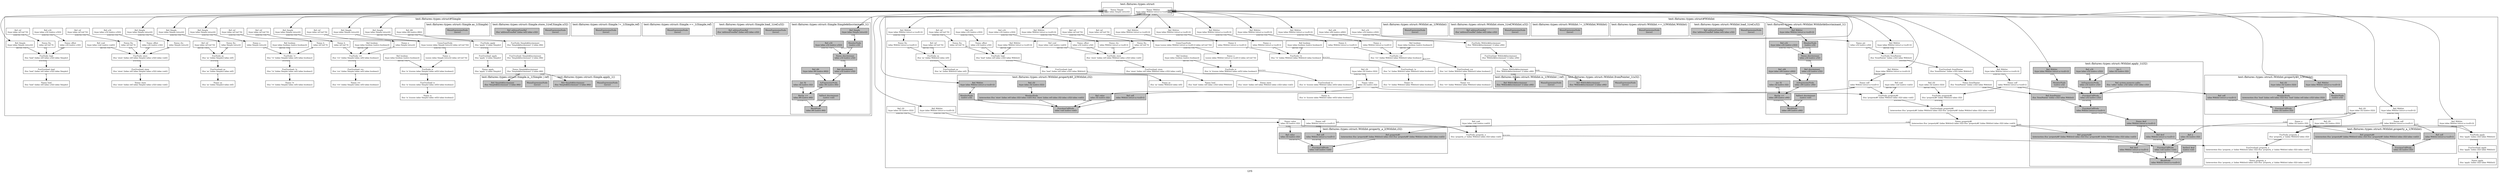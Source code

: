 digraph LYS {
  node [shape=box,fontsize=10];
  subgraph "cluster_test::fixtures::types::struct" {
    1 [label="Name: Simple\n(type (alias Simple (struct)))", fillcolor=grey];
    2 [label="Name: WithInt\n(type (alias WithInt (struct a:<null>)))", fillcolor=grey];
    label="test::fixtures::types::struct";
  }
  subgraph "cluster_test::fixtures::types::struct#Simple" {
    3 [label="FunOverload: Simple$discriminant\n(fun 'Simple$discriminant' () (alias i64))", fillcolor=grey];
    4 [label="FunNode: Simple$discriminant\n(fun 'Simple$discriminant' () (alias i64))", fillcolor=grey];
    5 [label="Ref: i64\n(type (alias i64 (native i64)))", fillcolor=grey];
    6 [label="Name: Simple$discriminant\n(fun 'Simple$discriminant' () (alias i64))", fillcolor=grey];
    7 [label="FunOverload: apply\n(fun 'apply' () (alias Simple))", fillcolor=grey];
    8 [label="FunNode: apply\n(fun 'apply' () (alias Simple))", fillcolor=grey];
    9 [label="Ref: Simple\n(type (alias Simple (struct)))", fillcolor=grey];
    10 [label="Name: apply\n(fun 'apply' () (alias Simple))", fillcolor=grey];
    11 [label="FunOverload: is\n(fun 'is' ((union (alias Simple) (alias ref))) (alias boolean))", fillcolor=grey];
    12 [label="FunNode: is\n(fun 'is' ((union (alias Simple) (alias ref))) (alias boolean))", fillcolor=grey];
    13 [label="Name: a\n(union (alias Simple (struct)) (alias ref (ref ?)))", fillcolor=grey];
    14 [label="UnionTypeNode\n(type (union (alias Simple (struct)) (alias ref (ref ?))))", fillcolor=grey];
    15 [label="Ref: Simple\n(type (alias Simple (struct)))", fillcolor=grey];
    16 [label="Ref: ref\n(type (alias ref (ref ?)))", fillcolor=grey];
    17 [label="Ref: boolean\n(type (alias boolean (native boolean)))", fillcolor=grey];
    18 [label="Name: is\n(fun 'is' ((union (alias Simple) (alias ref))) (alias boolean))", fillcolor=grey];
    19 [label="FunOverload: ==\n(fun '==' ((alias Simple) (alias ref)) (alias boolean))", fillcolor=grey];
    20 [label="FunNode: ==\n(fun '==' ((alias Simple) (alias ref)) (alias boolean))", fillcolor=grey];
    21 [label="Name: a\n(alias Simple (struct))", fillcolor=grey];
    22 [label="Ref: Simple\n(type (alias Simple (struct)))", fillcolor=grey];
    23 [label="Name: b\n(alias ref (ref ?))", fillcolor=grey];
    24 [label="Ref: ref\n(type (alias ref (ref ?)))", fillcolor=grey];
    25 [label="Ref: boolean\n(type (alias boolean (native boolean)))", fillcolor=grey];
    26 [label="Name: ==\n(fun '==' ((alias Simple) (alias ref)) (alias boolean))", fillcolor=grey];
    27 [label="FunOverload: !=\n(fun '!=' ((alias Simple) (alias ref)) (alias boolean))", fillcolor=grey];
    28 [label="FunNode: !=\n(fun '!=' ((alias Simple) (alias ref)) (alias boolean))", fillcolor=grey];
    29 [label="Name: a\n(alias Simple (struct))", fillcolor=grey];
    30 [label="Ref: Simple\n(type (alias Simple (struct)))", fillcolor=grey];
    31 [label="Name: b\n(alias ref (ref ?))", fillcolor=grey];
    32 [label="Ref: ref\n(type (alias ref (ref ?)))", fillcolor=grey];
    33 [label="Ref: boolean\n(type (alias boolean (native boolean)))", fillcolor=grey];
    34 [label="Name: !=\n(fun '!=' ((alias Simple) (alias ref)) (alias boolean))", fillcolor=grey];
    35 [label="FunOverload: store\n(fun 'store' ((alias ref) (alias Simple) (alias u32)) (alias void))", fillcolor=grey];
    36 [label="FunNode: store\n(fun 'store' ((alias ref) (alias Simple) (alias u32)) (alias void))", fillcolor=grey];
    37 [label="Name: lhs\n(alias ref (ref ?))", fillcolor=grey];
    38 [label="Ref: ref\n(type (alias ref (ref ?)))", fillcolor=grey];
    39 [label="Name: rhs\n(alias Simple (struct))", fillcolor=grey];
    40 [label="Ref: Simple\n(type (alias Simple (struct)))", fillcolor=grey];
    41 [label="Name: offset\n(alias u32 (native u32))", fillcolor=grey];
    42 [label="Ref: u32\n(type (alias u32 (native u32)))", fillcolor=grey];
    43 [label="Ref: void\n(type (alias void (native void)))", fillcolor=grey];
    44 [label="Name: store\n(fun 'store' ((alias ref) (alias Simple) (alias u32)) (alias void))", fillcolor=grey];
    45 [label="FunOverload: load\n(fun 'load' ((alias ref) (alias u32)) (alias Simple))", fillcolor=grey];
    46 [label="FunNode: load\n(fun 'load' ((alias ref) (alias u32)) (alias Simple))", fillcolor=grey];
    47 [label="Name: lhs\n(alias ref (ref ?))", fillcolor=grey];
    48 [label="Ref: ref\n(type (alias ref (ref ?)))", fillcolor=grey];
    49 [label="Name: offset\n(alias u32 (native u32))", fillcolor=grey];
    50 [label="Ref: u32\n(type (alias u32 (native u32)))", fillcolor=grey];
    51 [label="Ref: Simple\n(type (alias Simple (struct)))", fillcolor=grey];
    52 [label="Name: load\n(fun 'load' ((alias ref) (alias u32)) (alias Simple))", fillcolor=grey];
    53 [label="FunOverload: as\n(fun 'as' ((alias Simple)) (alias ref))", fillcolor=grey];
    54 [label="FunNode: as\n(fun 'as' ((alias Simple)) (alias ref))", fillcolor=grey];
    55 [label="Name: lhs\n(alias Simple (struct))", fillcolor=grey];
    56 [label="Ref: Simple\n(type (alias Simple (struct)))", fillcolor=grey];
    57 [label="Ref: ref\n(type (alias ref (ref ?)))", fillcolor=grey];
    58 [label="Name: as\n(fun 'as' ((alias Simple)) (alias ref))", fillcolor=grey];
    subgraph "cluster_test::fixtures::types::struct#Simple_0" { rankdir=TB;
      node [style=filled, fillcolor=grey];
      59 [label="BlockNode\n(alias i64 (native i64))", fillcolor=grey];
      60 [label="ValDecl: discriminant\n(native void)", fillcolor=grey];
      61 [label="Name: discriminant\n(alias u32 (native u32))", fillcolor=grey];
      62 [label="Ref: u32\n(type (alias u32 (native u32)))", fillcolor=grey];
      63 [label="MemberNode\n(native u32)", fillcolor=grey];
      64 [label="Ref: Simple\n(type (alias Simple (struct)))", fillcolor=grey];
      65 [label="BinOp: <<\n(alias i64 (native i64))", fillcolor=grey];
      66 [label="AsExpressionNode\n(alias i64 (native i64))", fillcolor=grey];
      67 [label="Ref: discriminant\n(alias u32 (native u32))", fillcolor=grey];
      68 [label="Ref: i64\n(type (alias i64 (native i64)))", fillcolor=grey];
      69 [label="Int: 32\n(alias i32 (native i32))", fillcolor=grey];
      label="test::fixtures::types::struct::Simple.Simple$discriminant_1()";
    }
    subgraph "cluster_test::fixtures::types::struct#Simple_1" { rankdir=TB;
      node [style=filled, fillcolor=grey];
      70 [label="WasmExpressionNode\n(never)", fillcolor=grey];
      71 [label="Ref: Simple$discriminant\n(fun 'Simple$discriminant' () (alias i64))", fillcolor=grey];
      label="test::fixtures::types::struct::Simple.apply_1()";
    }
    subgraph "cluster_test::fixtures::types::struct#Simple_2" { rankdir=TB;
      node [style=filled, fillcolor=grey];
      72 [label="WasmExpressionNode\n(never)", fillcolor=grey];
      73 [label="Ref: addressFromRef\n(fun 'addressFromRef' ((alias ref)) (alias u32))", fillcolor=grey];
      label="test::fixtures::types::struct::Simple.load_1(ref,u32)";
    }
    subgraph "cluster_test::fixtures::types::struct#Simple_3" { rankdir=TB;
      node [style=filled, fillcolor=grey];
      74 [label="WasmExpressionNode\n(never)", fillcolor=grey];
      label="test::fixtures::types::struct::Simple.==_1(Simple,ref)";
    }
    subgraph "cluster_test::fixtures::types::struct#Simple_4" { rankdir=TB;
      node [style=filled, fillcolor=grey];
      75 [label="WasmExpressionNode\n(never)", fillcolor=grey];
      label="test::fixtures::types::struct::Simple.!=_1(Simple,ref)";
    }
    subgraph "cluster_test::fixtures::types::struct#Simple_5" { rankdir=TB;
      node [style=filled, fillcolor=grey];
      76 [label="WasmExpressionNode\n(never)", fillcolor=grey];
      77 [label="Ref: addressFromRef\n(fun 'addressFromRef' ((alias ref)) (alias u32))", fillcolor=grey];
      label="test::fixtures::types::struct::Simple.store_1(ref,Simple,u32)";
    }
    subgraph "cluster_test::fixtures::types::struct#Simple_6" { rankdir=TB;
      node [style=filled, fillcolor=grey];
      78 [label="WasmExpressionNode\n(never)", fillcolor=grey];
      label="test::fixtures::types::struct::Simple.as_1(Simple)";
    }
    subgraph "cluster_test::fixtures::types::struct#Simple_7" { rankdir=TB;
      node [style=filled, fillcolor=grey];
      79 [label="WasmExpressionNode\n(never)", fillcolor=grey];
      80 [label="Ref: Simple$discriminant\n(fun 'Simple$discriminant' () (alias i64))", fillcolor=grey];
      label="test::fixtures::types::struct::Simple.is_1(Simple | ref)";
    }
    label="test::fixtures::types::struct#Simple";
  }
  subgraph "cluster_test::fixtures::types::struct#WithInt" {
    81 [label="FunOverload: WithInt$discriminant\n(fun 'WithInt$discriminant' () (alias u64))", fillcolor=grey];
    82 [label="FunNode: WithInt$discriminant\n(fun 'WithInt$discriminant' () (alias u64))", fillcolor=grey];
    83 [label="Ref: u64\n(type (alias u64 (native u64)))", fillcolor=grey];
    84 [label="Name: WithInt$discriminant\n(fun 'WithInt$discriminant' () (alias u64))", fillcolor=grey];
    85 [label="FunOverload: apply\n(fun 'apply' ((alias i32)) (alias WithInt))", fillcolor=grey];
    86 [label="FunNode: apply\n(fun 'apply' ((alias i32)) (alias WithInt))", fillcolor=grey];
    87 [label="Name: a\n(alias i32 (native i32))", fillcolor=grey];
    88 [label="Ref: i32\n(type (alias i32 (native i32)))", fillcolor=grey];
    89 [label="Ref: WithInt\n(type (alias WithInt (struct a:<null>)))", fillcolor=grey];
    90 [label="Name: apply\n(fun 'apply' ((alias i32)) (alias WithInt))", fillcolor=grey];
    91 [label="FunOverload: fromPointer\n(fun 'fromPointer' ((alias u32)) (alias WithInt))", fillcolor=grey];
    92 [label="FunNode: fromPointer\n(fun 'fromPointer' ((alias u32)) (alias WithInt))", fillcolor=grey];
    93 [label="Name: ptr\n(alias u32 (native u32))", fillcolor=grey];
    94 [label="Ref: u32\n(type (alias u32 (native u32)))", fillcolor=grey];
    95 [label="Ref: WithInt\n(type (alias WithInt (struct a:<null>)))", fillcolor=grey];
    96 [label="Name: fromPointer\n(fun 'fromPointer' ((alias u32)) (alias WithInt))", fillcolor=grey];
    97 [label="FunOverload: ==\n(fun '==' ((alias WithInt) (alias WithInt)) (alias boolean))", fillcolor=grey];
    98 [label="FunNode: ==\n(fun '==' ((alias WithInt) (alias WithInt)) (alias boolean))", fillcolor=grey];
    99 [label="Name: a\n(alias WithInt (struct a:<null>))", fillcolor=grey];
    100 [label="Ref: WithInt\n(type (alias WithInt (struct a:<null>)))", fillcolor=grey];
    101 [label="Name: b\n(alias WithInt (struct a:<null>))", fillcolor=grey];
    102 [label="Ref: WithInt\n(type (alias WithInt (struct a:<null>)))", fillcolor=grey];
    103 [label="Ref: boolean\n(type (alias boolean (native boolean)))", fillcolor=grey];
    104 [label="Name: ==\n(fun '==' ((alias WithInt) (alias WithInt)) (alias boolean))", fillcolor=grey];
    105 [label="FunOverload: !=\n(fun '!=' ((alias WithInt) (alias WithInt)) (alias boolean))", fillcolor=grey];
    106 [label="FunNode: !=\n(fun '!=' ((alias WithInt) (alias WithInt)) (alias boolean))", fillcolor=grey];
    107 [label="Name: a\n(alias WithInt (struct a:<null>))", fillcolor=grey];
    108 [label="Ref: WithInt\n(type (alias WithInt (struct a:<null>)))", fillcolor=grey];
    109 [label="Name: b\n(alias WithInt (struct a:<null>))", fillcolor=grey];
    110 [label="Ref: WithInt\n(type (alias WithInt (struct a:<null>)))", fillcolor=grey];
    111 [label="Ref: boolean\n(type (alias boolean (native boolean)))", fillcolor=grey];
    112 [label="Name: !=\n(fun '!=' ((alias WithInt) (alias WithInt)) (alias boolean))", fillcolor=grey];
    113 [label="FunOverload: property_a\n(intersection (fun 'property_a' ((alias WithInt)) (alias i32)) (fun 'property_a' ((alias WithInt) (alias i32)) (alias void)))", fillcolor=grey];
    114 [label="FunNode: property_a\n(fun 'property_a' ((alias WithInt)) (alias i32))", fillcolor=grey];
    115 [label="Name: self\n(alias WithInt (struct a:<null>))", fillcolor=grey];
    116 [label="Ref: WithInt\n(type (alias WithInt (struct a:<null>)))", fillcolor=grey];
    117 [label="Ref: i32\n(type (alias i32 (native i32)))", fillcolor=grey];
    118 [label="FunNode: property_a\n(fun 'property_a' ((alias WithInt) (alias i32)) (alias void))", fillcolor=grey];
    119 [label="Name: self\n(alias WithInt (struct a:<null>))", fillcolor=grey];
    120 [label="Ref: WithInt\n(type (alias WithInt (struct a:<null>)))", fillcolor=grey];
    121 [label="Name: value\n(alias i32 (native i32))", fillcolor=grey];
    122 [label="Ref: i32\n(type (alias i32 (native i32)))", fillcolor=grey];
    123 [label="Ref: void\n(type (alias void (native void)))", fillcolor=grey];
    124 [label="Name: property_a\n(intersection (fun 'property_a' ((alias WithInt)) (alias i32)) (fun 'property_a' ((alias WithInt) (alias i32)) (alias void)))", fillcolor=grey];
    125 [label="FunOverload: property$0\n(intersection (fun 'property$0' ((alias WithInt)) (alias i32)) (fun 'property$0' ((alias WithInt) (alias i32)) (alias void)))", fillcolor=grey];
    126 [label="FunNode: property$0\n(fun 'property$0' ((alias WithInt)) (alias i32))", fillcolor=grey];
    127 [label="Name: self\n(alias WithInt (struct a:<null>))", fillcolor=grey];
    128 [label="Ref: WithInt\n(type (alias WithInt (struct a:<null>)))", fillcolor=grey];
    129 [label="Ref: i32\n(type (alias i32 (native i32)))", fillcolor=grey];
    130 [label="FunNode: property$0\n(fun 'property$0' ((alias WithInt) (alias i32)) (alias void))", fillcolor=grey];
    131 [label="Name: self\n(alias WithInt (struct a:<null>))", fillcolor=grey];
    132 [label="Ref: WithInt\n(type (alias WithInt (struct a:<null>)))", fillcolor=grey];
    133 [label="Name: value\n(alias i32 (native i32))", fillcolor=grey];
    134 [label="Ref: i32\n(type (alias i32 (native i32)))", fillcolor=grey];
    135 [label="Ref: void\n(type (alias void (native void)))", fillcolor=grey];
    136 [label="Name: property$0\n(intersection (fun 'property$0' ((alias WithInt)) (alias i32)) (fun 'property$0' ((alias WithInt) (alias i32)) (alias void)))", fillcolor=grey];
    137 [label="FunOverload: is\n(fun 'is' ((union (alias WithInt) (alias ref))) (alias boolean))", fillcolor=grey];
    138 [label="FunNode: is\n(fun 'is' ((union (alias WithInt) (alias ref))) (alias boolean))", fillcolor=grey];
    139 [label="Name: a\n(union (alias WithInt (struct a:<null>)) (alias ref (ref ?)))", fillcolor=grey];
    140 [label="UnionTypeNode\n(type (union (alias WithInt (struct a:<null>)) (alias ref (ref ?))))", fillcolor=grey];
    141 [label="Ref: WithInt\n(type (alias WithInt (struct a:<null>)))", fillcolor=grey];
    142 [label="Ref: ref\n(type (alias ref (ref ?)))", fillcolor=grey];
    143 [label="Ref: boolean\n(type (alias boolean (native boolean)))", fillcolor=grey];
    144 [label="Name: is\n(fun 'is' ((union (alias WithInt) (alias ref))) (alias boolean))", fillcolor=grey];
    145 [label="FunOverload: store\n(fun 'store' ((alias ref) (alias WithInt) (alias u32)) (alias void))", fillcolor=grey];
    146 [label="FunNode: store\n(fun 'store' ((alias ref) (alias WithInt) (alias u32)) (alias void))", fillcolor=grey];
    147 [label="Name: lhs\n(alias ref (ref ?))", fillcolor=grey];
    148 [label="Ref: ref\n(type (alias ref (ref ?)))", fillcolor=grey];
    149 [label="Name: rhs\n(alias WithInt (struct a:<null>))", fillcolor=grey];
    150 [label="Ref: WithInt\n(type (alias WithInt (struct a:<null>)))", fillcolor=grey];
    151 [label="Name: offset\n(alias u32 (native u32))", fillcolor=grey];
    152 [label="Ref: u32\n(type (alias u32 (native u32)))", fillcolor=grey];
    153 [label="Ref: void\n(type (alias void (native void)))", fillcolor=grey];
    154 [label="Name: store\n(fun 'store' ((alias ref) (alias WithInt) (alias u32)) (alias void))", fillcolor=grey];
    155 [label="FunOverload: load\n(fun 'load' ((alias ref) (alias u32)) (alias WithInt))", fillcolor=grey];
    156 [label="FunNode: load\n(fun 'load' ((alias ref) (alias u32)) (alias WithInt))", fillcolor=grey];
    157 [label="Name: lhs\n(alias ref (ref ?))", fillcolor=grey];
    158 [label="Ref: ref\n(type (alias ref (ref ?)))", fillcolor=grey];
    159 [label="Name: offset\n(alias u32 (native u32))", fillcolor=grey];
    160 [label="Ref: u32\n(type (alias u32 (native u32)))", fillcolor=grey];
    161 [label="Ref: WithInt\n(type (alias WithInt (struct a:<null>)))", fillcolor=grey];
    162 [label="Name: load\n(fun 'load' ((alias ref) (alias u32)) (alias WithInt))", fillcolor=grey];
    163 [label="FunOverload: as\n(fun 'as' ((alias WithInt)) (alias ref))", fillcolor=grey];
    164 [label="FunNode: as\n(fun 'as' ((alias WithInt)) (alias ref))", fillcolor=grey];
    165 [label="Name: lhs\n(alias WithInt (struct a:<null>))", fillcolor=grey];
    166 [label="Ref: WithInt\n(type (alias WithInt (struct a:<null>)))", fillcolor=grey];
    167 [label="Ref: ref\n(type (alias ref (ref ?)))", fillcolor=grey];
    168 [label="Name: as\n(fun 'as' ((alias WithInt)) (alias ref))", fillcolor=grey];
    subgraph "cluster_test::fixtures::types::struct#WithInt_0" { rankdir=TB;
      node [style=filled, fillcolor=grey];
      169 [label="BlockNode\n(alias u64 (native u64))", fillcolor=grey];
      170 [label="ValDecl: discriminant\n(native void)", fillcolor=grey];
      171 [label="Name: discriminant\n(alias u32 (native u32))", fillcolor=grey];
      172 [label="Ref: u32\n(type (alias u32 (native u32)))", fillcolor=grey];
      173 [label="MemberNode\n(native u32)", fillcolor=grey];
      174 [label="Ref: WithInt\n(type (alias WithInt (struct a:<null>)))", fillcolor=grey];
      175 [label="BinOp: <<\n(alias u64 (native u64))", fillcolor=grey];
      176 [label="AsExpressionNode\n(alias u64 (native u64))", fillcolor=grey];
      177 [label="Ref: discriminant\n(alias u32 (native u32))", fillcolor=grey];
      178 [label="Ref: u64\n(type (alias u64 (native u64)))", fillcolor=grey];
      179 [label="Int: 32\n(alias i32 (native i32))", fillcolor=grey];
      label="test::fixtures::types::struct::WithInt.WithInt$discriminant_1()";
    }
    subgraph "cluster_test::fixtures::types::struct#WithInt_1" { rankdir=TB;
      node [style=filled, fillcolor=grey];
      180 [label="BlockNode\n(alias WithInt (struct a:<null>))", fillcolor=grey];
      181 [label="VarDecl: $ref\n(native void)", fillcolor=grey];
      182 [label="Name: $ref\n(alias WithInt (struct a:<null>))", fillcolor=grey];
      183 [label="FunctionCallNode\n(alias WithInt (struct a:<null>))", fillcolor=grey];
      184 [label="Ref: fromPointer\n(fun 'fromPointer' ((alias u32)) (alias WithInt))", fillcolor=grey];
      185 [label="FunctionCallNode\n(alias u32 (native u32))", fillcolor=grey];
      186 [label="Ref: system::memory::calloc\n(fun 'calloc' ((alias u32) (alias u32)) (alias u32))", fillcolor=grey];
      187 [label="AsExpressionNode\n(alias u32 (native u32))", fillcolor=grey];
      188 [label="Int: 1\n(alias i32 (native i32))", fillcolor=grey];
      189 [label="Ref: u32\n(type (alias u32 (native u32)))", fillcolor=grey];
      190 [label="MemberNode\n(native u32)", fillcolor=grey];
      191 [label="Ref: WithInt\n(type (alias WithInt (struct a:<null>)))", fillcolor=grey];
      192 [label="FunctionCallNode\n(alias void (native void))", fillcolor=grey];
      193 [label="Ref: property$0\n(intersection (fun 'property$0' ((alias WithInt)) (alias i32)) (fun 'property$0' ((alias WithInt) (alias i32)) (alias void)))", fillcolor=grey];
      194 [label="Ref: $ref\n(alias WithInt (struct a:<null>))", fillcolor=grey];
      195 [label="Ref: a\n(alias i32 (native i32))", fillcolor=grey];
      196 [label="Ref: $ref\n(alias WithInt (struct a:<null>))", fillcolor=grey];
      label="test::fixtures::types::struct::WithInt.apply_1(i32)";
    }
    subgraph "cluster_test::fixtures::types::struct#WithInt_2" { rankdir=TB;
      node [style=filled, fillcolor=grey];
      197 [label="WasmExpressionNode\n(never)", fillcolor=grey];
      198 [label="Ref: WithInt$discriminant\n(fun 'WithInt$discriminant' () (alias u64))", fillcolor=grey];
      label="test::fixtures::types::struct::WithInt.fromPointer_1(u32)";
    }
    subgraph "cluster_test::fixtures::types::struct#WithInt_3" { rankdir=TB;
      node [style=filled, fillcolor=grey];
      199 [label="FunctionCallNode\n(alias i32 (native i32))", fillcolor=grey];
      200 [label="MemberNode\n(intersection (fun 'load' ((alias ref)) (alias i32)) (fun 'load' ((alias ref) (alias u32)) (alias i32)))", fillcolor=grey];
      201 [label="Ref: i32\n(type (alias i32 (native i32)))", fillcolor=grey];
      202 [label="Ref: self\n(alias WithInt (struct a:<null>))", fillcolor=grey];
      203 [label="MemberNode\n(native u32)", fillcolor=grey];
      204 [label="Ref: WithInt\n(type (alias WithInt (struct a:<null>)))", fillcolor=grey];
      label="test::fixtures::types::struct::WithInt.property$0_1(WithInt)";
    }
    subgraph "cluster_test::fixtures::types::struct#WithInt_4" { rankdir=TB;
      node [style=filled, fillcolor=grey];
      205 [label="FunctionCallNode\n(alias void (native void))", fillcolor=grey];
      206 [label="MemberNode\n(intersection (fun 'store' ((alias ref) (alias i32)) (alias void)) (fun 'store' ((alias ref) (alias i32) (alias u32)) (alias void)))", fillcolor=grey];
      207 [label="Ref: i32\n(type (alias i32 (native i32)))", fillcolor=grey];
      208 [label="Ref: self\n(alias WithInt (struct a:<null>))", fillcolor=grey];
      209 [label="Ref: value\n(alias i32 (native i32))", fillcolor=grey];
      210 [label="MemberNode\n(native u32)", fillcolor=grey];
      211 [label="Ref: WithInt\n(type (alias WithInt (struct a:<null>)))", fillcolor=grey];
      label="test::fixtures::types::struct::WithInt.property$0_2(WithInt,i32)";
    }
    subgraph "cluster_test::fixtures::types::struct#WithInt_5" { rankdir=TB;
      node [style=filled, fillcolor=grey];
      212 [label="WasmExpressionNode\n(never)", fillcolor=grey];
      213 [label="Ref: addressFromRef\n(fun 'addressFromRef' ((alias ref)) (alias u32))", fillcolor=grey];
      label="test::fixtures::types::struct::WithInt.load_1(ref,u32)";
    }
    subgraph "cluster_test::fixtures::types::struct#WithInt_6" { rankdir=TB;
      node [style=filled, fillcolor=grey];
      214 [label="WasmExpressionNode\n(never)", fillcolor=grey];
      label="test::fixtures::types::struct::WithInt.==_1(WithInt,WithInt)";
    }
    subgraph "cluster_test::fixtures::types::struct#WithInt_7" { rankdir=TB;
      node [style=filled, fillcolor=grey];
      215 [label="WasmExpressionNode\n(never)", fillcolor=grey];
      label="test::fixtures::types::struct::WithInt.!=_1(WithInt,WithInt)";
    }
    subgraph "cluster_test::fixtures::types::struct#WithInt_8" { rankdir=TB;
      node [style=filled, fillcolor=grey];
      216 [label="FunctionCallNode\n(alias i32 (native i32))", fillcolor=grey];
      217 [label="Ref: property$0\n(intersection (fun 'property$0' ((alias WithInt)) (alias i32)) (fun 'property$0' ((alias WithInt) (alias i32)) (alias void)))", fillcolor=grey];
      218 [label="Ref: self\n(alias WithInt (struct a:<null>))", fillcolor=grey];
      label="test::fixtures::types::struct::WithInt.property_a_1(WithInt)";
    }
    subgraph "cluster_test::fixtures::types::struct#WithInt_9" { rankdir=TB;
      node [style=filled, fillcolor=grey];
      219 [label="FunctionCallNode\n(alias void (native void))", fillcolor=grey];
      220 [label="Ref: property$0\n(intersection (fun 'property$0' ((alias WithInt)) (alias i32)) (fun 'property$0' ((alias WithInt) (alias i32)) (alias void)))", fillcolor=grey];
      221 [label="Ref: self\n(alias WithInt (struct a:<null>))", fillcolor=grey];
      222 [label="Ref: value\n(alias i32 (native i32))", fillcolor=grey];
      label="test::fixtures::types::struct::WithInt.property_a_2(WithInt,i32)";
    }
    subgraph "cluster_test::fixtures::types::struct#WithInt_10" { rankdir=TB;
      node [style=filled, fillcolor=grey];
      223 [label="WasmExpressionNode\n(never)", fillcolor=grey];
      224 [label="Ref: addressFromRef\n(fun 'addressFromRef' ((alias ref)) (alias u32))", fillcolor=grey];
      label="test::fixtures::types::struct::WithInt.store_1(ref,WithInt,u32)";
    }
    subgraph "cluster_test::fixtures::types::struct#WithInt_11" { rankdir=TB;
      node [style=filled, fillcolor=grey];
      225 [label="WasmExpressionNode\n(never)", fillcolor=grey];
      label="test::fixtures::types::struct::WithInt.as_1(WithInt)";
    }
    subgraph "cluster_test::fixtures::types::struct#WithInt_12" { rankdir=TB;
      node [style=filled, fillcolor=grey];
      226 [label="WasmExpressionNode\n(never)", fillcolor=grey];
      227 [label="Ref: WithInt$discriminant\n(fun 'WithInt$discriminant' () (alias u64))", fillcolor=grey];
      label="test::fixtures::types::struct::WithInt.is_1(WithInt | ref)";
    }
    label="test::fixtures::types::struct#WithInt";
  }
  1 -> 9[taillabel="[NAME]" fontsize=7 fontname="times" color="black" ];
  1 -> 15[taillabel="[NAME]" fontsize=7 fontname="times" color="black" ];
  1 -> 22[taillabel="[NAME]" fontsize=7 fontname="times" color="black" ];
  1 -> 30[taillabel="[NAME]" fontsize=7 fontname="times" color="black" ];
  1 -> 40[taillabel="[NAME]" fontsize=7 fontname="times" color="black" ];
  1 -> 51[taillabel="[NAME]" fontsize=7 fontname="times" color="black" ];
  1 -> 56[taillabel="[NAME]" fontsize=7 fontname="times" color="black" ];
  1 -> 64[taillabel="[NAME]" fontsize=7 fontname="times" color="black" ];
  3 -> 6[taillabel="[]" fontsize=7 fontname="times" color="black" ];
  4 -> 3[taillabel="[FUNCTION]" fontsize=7 fontname="times" color="black" ];
  5 -> 4[taillabel="[#RETURN_TYPE]" fontsize=7 fontname="times" color="black" ];
  6 -> 71[taillabel="[NAME]" fontsize=7 fontname="times" color="black" ];
  6 -> 80[taillabel="[NAME]" fontsize=7 fontname="times" color="black" ];
  7 -> 10[taillabel="[]" fontsize=7 fontname="times" color="black" ];
  8 -> 7[taillabel="[FUNCTION]" fontsize=7 fontname="times" color="black" ];
  9 -> 8[taillabel="[#RETURN_TYPE]" fontsize=7 fontname="times" color="black" ];
  11 -> 18[taillabel="[]" fontsize=7 fontname="times" color="black" ];
  12 -> 11[taillabel="[FUNCTION]" fontsize=7 fontname="times" color="black" ];
  13 -> 12[taillabel="[a]" fontsize=7 fontname="times" color="black" ];
  14 -> 13[taillabel="[EXPECTED_TYPE]" fontsize=7 fontname="times" color="black" ];
  15 -> 14[taillabel="[]" fontsize=7 fontname="times" color="black" ];
  16 -> 14[taillabel="[]" fontsize=7 fontname="times" color="black" ];
  17 -> 12[taillabel="[#RETURN_TYPE]" fontsize=7 fontname="times" color="black" ];
  19 -> 26[taillabel="[]" fontsize=7 fontname="times" color="black" ];
  20 -> 19[taillabel="[FUNCTION]" fontsize=7 fontname="times" color="black" ];
  21 -> 20[taillabel="[a]" fontsize=7 fontname="times" color="black" ];
  22 -> 21[taillabel="[EXPECTED_TYPE]" fontsize=7 fontname="times" color="black" ];
  23 -> 20[taillabel="[b]" fontsize=7 fontname="times" color="black" ];
  24 -> 23[taillabel="[EXPECTED_TYPE]" fontsize=7 fontname="times" color="black" ];
  25 -> 20[taillabel="[#RETURN_TYPE]" fontsize=7 fontname="times" color="black" ];
  27 -> 34[taillabel="[]" fontsize=7 fontname="times" color="black" ];
  28 -> 27[taillabel="[FUNCTION]" fontsize=7 fontname="times" color="black" ];
  29 -> 28[taillabel="[a]" fontsize=7 fontname="times" color="black" ];
  30 -> 29[taillabel="[EXPECTED_TYPE]" fontsize=7 fontname="times" color="black" ];
  31 -> 28[taillabel="[b]" fontsize=7 fontname="times" color="black" ];
  32 -> 31[taillabel="[EXPECTED_TYPE]" fontsize=7 fontname="times" color="black" ];
  33 -> 28[taillabel="[#RETURN_TYPE]" fontsize=7 fontname="times" color="black" ];
  35 -> 44[taillabel="[]" fontsize=7 fontname="times" color="black" ];
  36 -> 35[taillabel="[FUNCTION]" fontsize=7 fontname="times" color="black" ];
  37 -> 36[taillabel="[lhs]" fontsize=7 fontname="times" color="black" ];
  38 -> 37[taillabel="[EXPECTED_TYPE]" fontsize=7 fontname="times" color="black" ];
  39 -> 36[taillabel="[rhs]" fontsize=7 fontname="times" color="black" ];
  40 -> 39[taillabel="[EXPECTED_TYPE]" fontsize=7 fontname="times" color="black" ];
  41 -> 36[taillabel="[offset]" fontsize=7 fontname="times" color="black" ];
  42 -> 41[taillabel="[EXPECTED_TYPE]" fontsize=7 fontname="times" color="black" ];
  43 -> 36[taillabel="[#RETURN_TYPE]" fontsize=7 fontname="times" color="black" ];
  45 -> 52[taillabel="[]" fontsize=7 fontname="times" color="black" ];
  46 -> 45[taillabel="[FUNCTION]" fontsize=7 fontname="times" color="black" ];
  47 -> 46[taillabel="[lhs]" fontsize=7 fontname="times" color="black" ];
  48 -> 47[taillabel="[EXPECTED_TYPE]" fontsize=7 fontname="times" color="black" ];
  49 -> 46[taillabel="[offset]" fontsize=7 fontname="times" color="black" ];
  50 -> 49[taillabel="[EXPECTED_TYPE]" fontsize=7 fontname="times" color="black" ];
  51 -> 46[taillabel="[#RETURN_TYPE]" fontsize=7 fontname="times" color="black" ];
  53 -> 58[taillabel="[]" fontsize=7 fontname="times" color="black" ];
  54 -> 53[taillabel="[FUNCTION]" fontsize=7 fontname="times" color="black" ];
  55 -> 54[taillabel="[lhs]" fontsize=7 fontname="times" color="black" ];
  56 -> 55[taillabel="[EXPECTED_TYPE]" fontsize=7 fontname="times" color="black" ];
  57 -> 54[taillabel="[#RETURN_TYPE]" fontsize=7 fontname="times" color="black" ];
  2 -> 89[taillabel="[NAME]" fontsize=7 fontname="times" color="black" ];
  2 -> 95[taillabel="[NAME]" fontsize=7 fontname="times" color="black" ];
  2 -> 100[taillabel="[NAME]" fontsize=7 fontname="times" color="black" ];
  2 -> 102[taillabel="[NAME]" fontsize=7 fontname="times" color="black" ];
  2 -> 108[taillabel="[NAME]" fontsize=7 fontname="times" color="black" ];
  2 -> 110[taillabel="[NAME]" fontsize=7 fontname="times" color="black" ];
  2 -> 116[taillabel="[NAME]" fontsize=7 fontname="times" color="black" ];
  2 -> 120[taillabel="[NAME]" fontsize=7 fontname="times" color="black" ];
  2 -> 128[taillabel="[NAME]" fontsize=7 fontname="times" color="black" ];
  2 -> 132[taillabel="[NAME]" fontsize=7 fontname="times" color="black" ];
  2 -> 141[taillabel="[NAME]" fontsize=7 fontname="times" color="black" ];
  2 -> 150[taillabel="[NAME]" fontsize=7 fontname="times" color="black" ];
  2 -> 161[taillabel="[NAME]" fontsize=7 fontname="times" color="black" ];
  2 -> 166[taillabel="[NAME]" fontsize=7 fontname="times" color="black" ];
  2 -> 174[taillabel="[NAME]" fontsize=7 fontname="times" color="black" ];
  2 -> 191[taillabel="[NAME]" fontsize=7 fontname="times" color="black" ];
  2 -> 204[taillabel="[NAME]" fontsize=7 fontname="times" color="black" ];
  2 -> 211[taillabel="[NAME]" fontsize=7 fontname="times" color="black" ];
  81 -> 84[taillabel="[]" fontsize=7 fontname="times" color="black" ];
  82 -> 81[taillabel="[FUNCTION]" fontsize=7 fontname="times" color="black" ];
  83 -> 82[taillabel="[#RETURN_TYPE]" fontsize=7 fontname="times" color="black" ];
  84 -> 198[taillabel="[NAME]" fontsize=7 fontname="times" color="black" ];
  84 -> 227[taillabel="[NAME]" fontsize=7 fontname="times" color="black" ];
  85 -> 90[taillabel="[]" fontsize=7 fontname="times" color="black" ];
  86 -> 85[taillabel="[FUNCTION]" fontsize=7 fontname="times" color="black" ];
  87 -> 86[taillabel="[a]" fontsize=7 fontname="times" color="black" ];
  87 -> 195[taillabel="[NAME]" fontsize=7 fontname="times" color="black" ];
  88 -> 87[taillabel="[EXPECTED_TYPE]" fontsize=7 fontname="times" color="black" ];
  89 -> 86[taillabel="[#RETURN_TYPE]" fontsize=7 fontname="times" color="black" ];
  91 -> 96[taillabel="[]" fontsize=7 fontname="times" color="black" ];
  92 -> 91[taillabel="[FUNCTION]" fontsize=7 fontname="times" color="black" ];
  93 -> 92[taillabel="[ptr]" fontsize=7 fontname="times" color="black" ];
  94 -> 93[taillabel="[EXPECTED_TYPE]" fontsize=7 fontname="times" color="black" ];
  95 -> 92[taillabel="[#RETURN_TYPE]" fontsize=7 fontname="times" color="black" ];
  96 -> 184[taillabel="[NAME]" fontsize=7 fontname="times" color="black" ];
  97 -> 104[taillabel="[]" fontsize=7 fontname="times" color="black" ];
  98 -> 97[taillabel="[FUNCTION]" fontsize=7 fontname="times" color="black" ];
  99 -> 98[taillabel="[a]" fontsize=7 fontname="times" color="black" ];
  100 -> 99[taillabel="[EXPECTED_TYPE]" fontsize=7 fontname="times" color="black" ];
  101 -> 98[taillabel="[b]" fontsize=7 fontname="times" color="black" ];
  102 -> 101[taillabel="[EXPECTED_TYPE]" fontsize=7 fontname="times" color="black" ];
  103 -> 98[taillabel="[#RETURN_TYPE]" fontsize=7 fontname="times" color="black" ];
  105 -> 112[taillabel="[]" fontsize=7 fontname="times" color="black" ];
  106 -> 105[taillabel="[FUNCTION]" fontsize=7 fontname="times" color="black" ];
  107 -> 106[taillabel="[a]" fontsize=7 fontname="times" color="black" ];
  108 -> 107[taillabel="[EXPECTED_TYPE]" fontsize=7 fontname="times" color="black" ];
  109 -> 106[taillabel="[b]" fontsize=7 fontname="times" color="black" ];
  110 -> 109[taillabel="[EXPECTED_TYPE]" fontsize=7 fontname="times" color="black" ];
  111 -> 106[taillabel="[#RETURN_TYPE]" fontsize=7 fontname="times" color="black" ];
  113 -> 124[taillabel="[]" fontsize=7 fontname="times" color="black" ];
  114 -> 113[taillabel="[FUNCTION]" fontsize=7 fontname="times" color="black" ];
  115 -> 114[taillabel="[self]" fontsize=7 fontname="times" color="black" ];
  115 -> 218[taillabel="[NAME]" fontsize=7 fontname="times" color="black" ];
  116 -> 115[taillabel="[EXPECTED_TYPE]" fontsize=7 fontname="times" color="black" ];
  117 -> 114[taillabel="[#RETURN_TYPE]" fontsize=7 fontname="times" color="black" ];
  118 -> 113[taillabel="[FUNCTION]" fontsize=7 fontname="times" color="black" ];
  119 -> 118[taillabel="[self]" fontsize=7 fontname="times" color="black" ];
  119 -> 221[taillabel="[NAME]" fontsize=7 fontname="times" color="black" ];
  120 -> 119[taillabel="[EXPECTED_TYPE]" fontsize=7 fontname="times" color="black" ];
  121 -> 118[taillabel="[value]" fontsize=7 fontname="times" color="black" ];
  121 -> 222[taillabel="[NAME]" fontsize=7 fontname="times" color="black" ];
  122 -> 121[taillabel="[EXPECTED_TYPE]" fontsize=7 fontname="times" color="black" ];
  123 -> 118[taillabel="[#RETURN_TYPE]" fontsize=7 fontname="times" color="black" ];
  125 -> 136[taillabel="[]" fontsize=7 fontname="times" color="black" ];
  126 -> 125[taillabel="[FUNCTION]" fontsize=7 fontname="times" color="black" ];
  127 -> 126[taillabel="[self]" fontsize=7 fontname="times" color="black" ];
  127 -> 202[taillabel="[NAME]" fontsize=7 fontname="times" color="black" ];
  128 -> 127[taillabel="[EXPECTED_TYPE]" fontsize=7 fontname="times" color="black" ];
  129 -> 126[taillabel="[#RETURN_TYPE]" fontsize=7 fontname="times" color="black" ];
  130 -> 125[taillabel="[FUNCTION]" fontsize=7 fontname="times" color="black" ];
  131 -> 130[taillabel="[self]" fontsize=7 fontname="times" color="black" ];
  131 -> 208[taillabel="[NAME]" fontsize=7 fontname="times" color="black" ];
  132 -> 131[taillabel="[EXPECTED_TYPE]" fontsize=7 fontname="times" color="black" ];
  133 -> 130[taillabel="[value]" fontsize=7 fontname="times" color="black" ];
  133 -> 209[taillabel="[NAME]" fontsize=7 fontname="times" color="black" ];
  134 -> 133[taillabel="[EXPECTED_TYPE]" fontsize=7 fontname="times" color="black" ];
  135 -> 130[taillabel="[#RETURN_TYPE]" fontsize=7 fontname="times" color="black" ];
  136 -> 193[taillabel="[NAME]" fontsize=7 fontname="times" color="black" ];
  136 -> 217[taillabel="[NAME]" fontsize=7 fontname="times" color="black" ];
  136 -> 220[taillabel="[NAME]" fontsize=7 fontname="times" color="black" ];
  137 -> 144[taillabel="[]" fontsize=7 fontname="times" color="black" ];
  138 -> 137[taillabel="[FUNCTION]" fontsize=7 fontname="times" color="black" ];
  139 -> 138[taillabel="[a]" fontsize=7 fontname="times" color="black" ];
  140 -> 139[taillabel="[EXPECTED_TYPE]" fontsize=7 fontname="times" color="black" ];
  141 -> 140[taillabel="[]" fontsize=7 fontname="times" color="black" ];
  142 -> 140[taillabel="[]" fontsize=7 fontname="times" color="black" ];
  143 -> 138[taillabel="[#RETURN_TYPE]" fontsize=7 fontname="times" color="black" ];
  145 -> 154[taillabel="[]" fontsize=7 fontname="times" color="black" ];
  146 -> 145[taillabel="[FUNCTION]" fontsize=7 fontname="times" color="black" ];
  147 -> 146[taillabel="[lhs]" fontsize=7 fontname="times" color="black" ];
  148 -> 147[taillabel="[EXPECTED_TYPE]" fontsize=7 fontname="times" color="black" ];
  149 -> 146[taillabel="[rhs]" fontsize=7 fontname="times" color="black" ];
  150 -> 149[taillabel="[EXPECTED_TYPE]" fontsize=7 fontname="times" color="black" ];
  151 -> 146[taillabel="[offset]" fontsize=7 fontname="times" color="black" ];
  152 -> 151[taillabel="[EXPECTED_TYPE]" fontsize=7 fontname="times" color="black" ];
  153 -> 146[taillabel="[#RETURN_TYPE]" fontsize=7 fontname="times" color="black" ];
  155 -> 162[taillabel="[]" fontsize=7 fontname="times" color="black" ];
  156 -> 155[taillabel="[FUNCTION]" fontsize=7 fontname="times" color="black" ];
  157 -> 156[taillabel="[lhs]" fontsize=7 fontname="times" color="black" ];
  158 -> 157[taillabel="[EXPECTED_TYPE]" fontsize=7 fontname="times" color="black" ];
  159 -> 156[taillabel="[offset]" fontsize=7 fontname="times" color="black" ];
  160 -> 159[taillabel="[EXPECTED_TYPE]" fontsize=7 fontname="times" color="black" ];
  161 -> 156[taillabel="[#RETURN_TYPE]" fontsize=7 fontname="times" color="black" ];
  163 -> 168[taillabel="[]" fontsize=7 fontname="times" color="black" ];
  164 -> 163[taillabel="[FUNCTION]" fontsize=7 fontname="times" color="black" ];
  165 -> 164[taillabel="[lhs]" fontsize=7 fontname="times" color="black" ];
  166 -> 165[taillabel="[EXPECTED_TYPE]" fontsize=7 fontname="times" color="black" ];
  167 -> 164[taillabel="[#RETURN_TYPE]" fontsize=7 fontname="times" color="black" ];
  60 -> 59[taillabel="[STATEMENTS]" fontsize=7 fontname="times" color="black" ];
  61 -> 67[taillabel="[NAME]" fontsize=7 fontname="times" color="black" ];
  62 -> 61[taillabel="[EXPECTED_TYPE]" fontsize=7 fontname="times" color="black" ];
  63 -> 61[taillabel="[DEFAULT_VALUE]" fontsize=7 fontname="times" color="black" ];
  64 -> 63[taillabel="[LHS]" fontsize=7 fontname="times" color="black" ];
  65 -> 59[taillabel="[STATEMENTS]" fontsize=7 fontname="times" color="black" ];
  66 -> 65[taillabel="[LHS]" fontsize=7 fontname="times" color="black" ];
  67 -> 66[taillabel="[LHS]" fontsize=7 fontname="times" color="black" ];
  68 -> 66[taillabel="[RHS]" fontsize=7 fontname="times" color="black" ];
  69 -> 65[taillabel="[RHS]" fontsize=7 fontname="times" color="black" ];
  170 -> 169[taillabel="[STATEMENTS]" fontsize=7 fontname="times" color="black" ];
  171 -> 177[taillabel="[NAME]" fontsize=7 fontname="times" color="black" ];
  172 -> 171[taillabel="[EXPECTED_TYPE]" fontsize=7 fontname="times" color="black" ];
  173 -> 171[taillabel="[DEFAULT_VALUE]" fontsize=7 fontname="times" color="black" ];
  174 -> 173[taillabel="[LHS]" fontsize=7 fontname="times" color="black" ];
  175 -> 169[taillabel="[STATEMENTS]" fontsize=7 fontname="times" color="black" ];
  176 -> 175[taillabel="[LHS]" fontsize=7 fontname="times" color="black" ];
  177 -> 176[taillabel="[LHS]" fontsize=7 fontname="times" color="black" ];
  178 -> 176[taillabel="[RHS]" fontsize=7 fontname="times" color="black" ];
  179 -> 175[taillabel="[RHS]" fontsize=7 fontname="times" color="black" ];
  181 -> 180[taillabel="[STATEMENTS]" fontsize=7 fontname="times" color="black" ];
  182 -> 194[taillabel="[NAME]" fontsize=7 fontname="times" color="black" ];
  182 -> 196[taillabel="[NAME]" fontsize=7 fontname="times" color="black" ];
  183 -> 182[taillabel="[DEFAULT_VALUE]" fontsize=7 fontname="times" color="black" ];
  184 -> 183[taillabel="[]" fontsize=7 fontname="times" color="black" ];
  185 -> 183[taillabel="[PARAMETER]" fontsize=7 fontname="times" color="black" ];
  186 -> 185[taillabel="[]" fontsize=7 fontname="times" color="black" ];
  187 -> 185[taillabel="[PARAMETER]" fontsize=7 fontname="times" color="black" ];
  188 -> 187[taillabel="[LHS]" fontsize=7 fontname="times" color="black" ];
  189 -> 187[taillabel="[RHS]" fontsize=7 fontname="times" color="black" ];
  190 -> 185[taillabel="[PARAMETER]" fontsize=7 fontname="times" color="black" ];
  191 -> 190[taillabel="[LHS]" fontsize=7 fontname="times" color="black" ];
  192 -> 180[taillabel="[STATEMENTS]" fontsize=7 fontname="times" color="black" ];
  193 -> 192[taillabel="[]" fontsize=7 fontname="times" color="black" ];
  194 -> 192[taillabel="[PARAMETER]" fontsize=7 fontname="times" color="black" ];
  195 -> 192[taillabel="[PARAMETER]" fontsize=7 fontname="times" color="black" ];
  196 -> 180[taillabel="[STATEMENTS]" fontsize=7 fontname="times" color="black" ];
  200 -> 199[taillabel="[]" fontsize=7 fontname="times" color="black" ];
  201 -> 200[taillabel="[LHS]" fontsize=7 fontname="times" color="black" ];
  202 -> 199[taillabel="[PARAMETER]" fontsize=7 fontname="times" color="black" ];
  203 -> 199[taillabel="[PARAMETER]" fontsize=7 fontname="times" color="black" ];
  204 -> 203[taillabel="[LHS]" fontsize=7 fontname="times" color="black" ];
  206 -> 205[taillabel="[]" fontsize=7 fontname="times" color="black" ];
  207 -> 206[taillabel="[LHS]" fontsize=7 fontname="times" color="black" ];
  208 -> 205[taillabel="[PARAMETER]" fontsize=7 fontname="times" color="black" ];
  209 -> 205[taillabel="[PARAMETER]" fontsize=7 fontname="times" color="black" ];
  210 -> 205[taillabel="[PARAMETER]" fontsize=7 fontname="times" color="black" ];
  211 -> 210[taillabel="[LHS]" fontsize=7 fontname="times" color="black" ];
  217 -> 216[taillabel="[]" fontsize=7 fontname="times" color="black" ];
  218 -> 216[taillabel="[PARAMETER]" fontsize=7 fontname="times" color="black" ];
  220 -> 219[taillabel="[]" fontsize=7 fontname="times" color="black" ];
  221 -> 219[taillabel="[PARAMETER]" fontsize=7 fontname="times" color="black" ];
  222 -> 219[taillabel="[PARAMETER]" fontsize=7 fontname="times" color="black" ];
  label="LYS";
}
